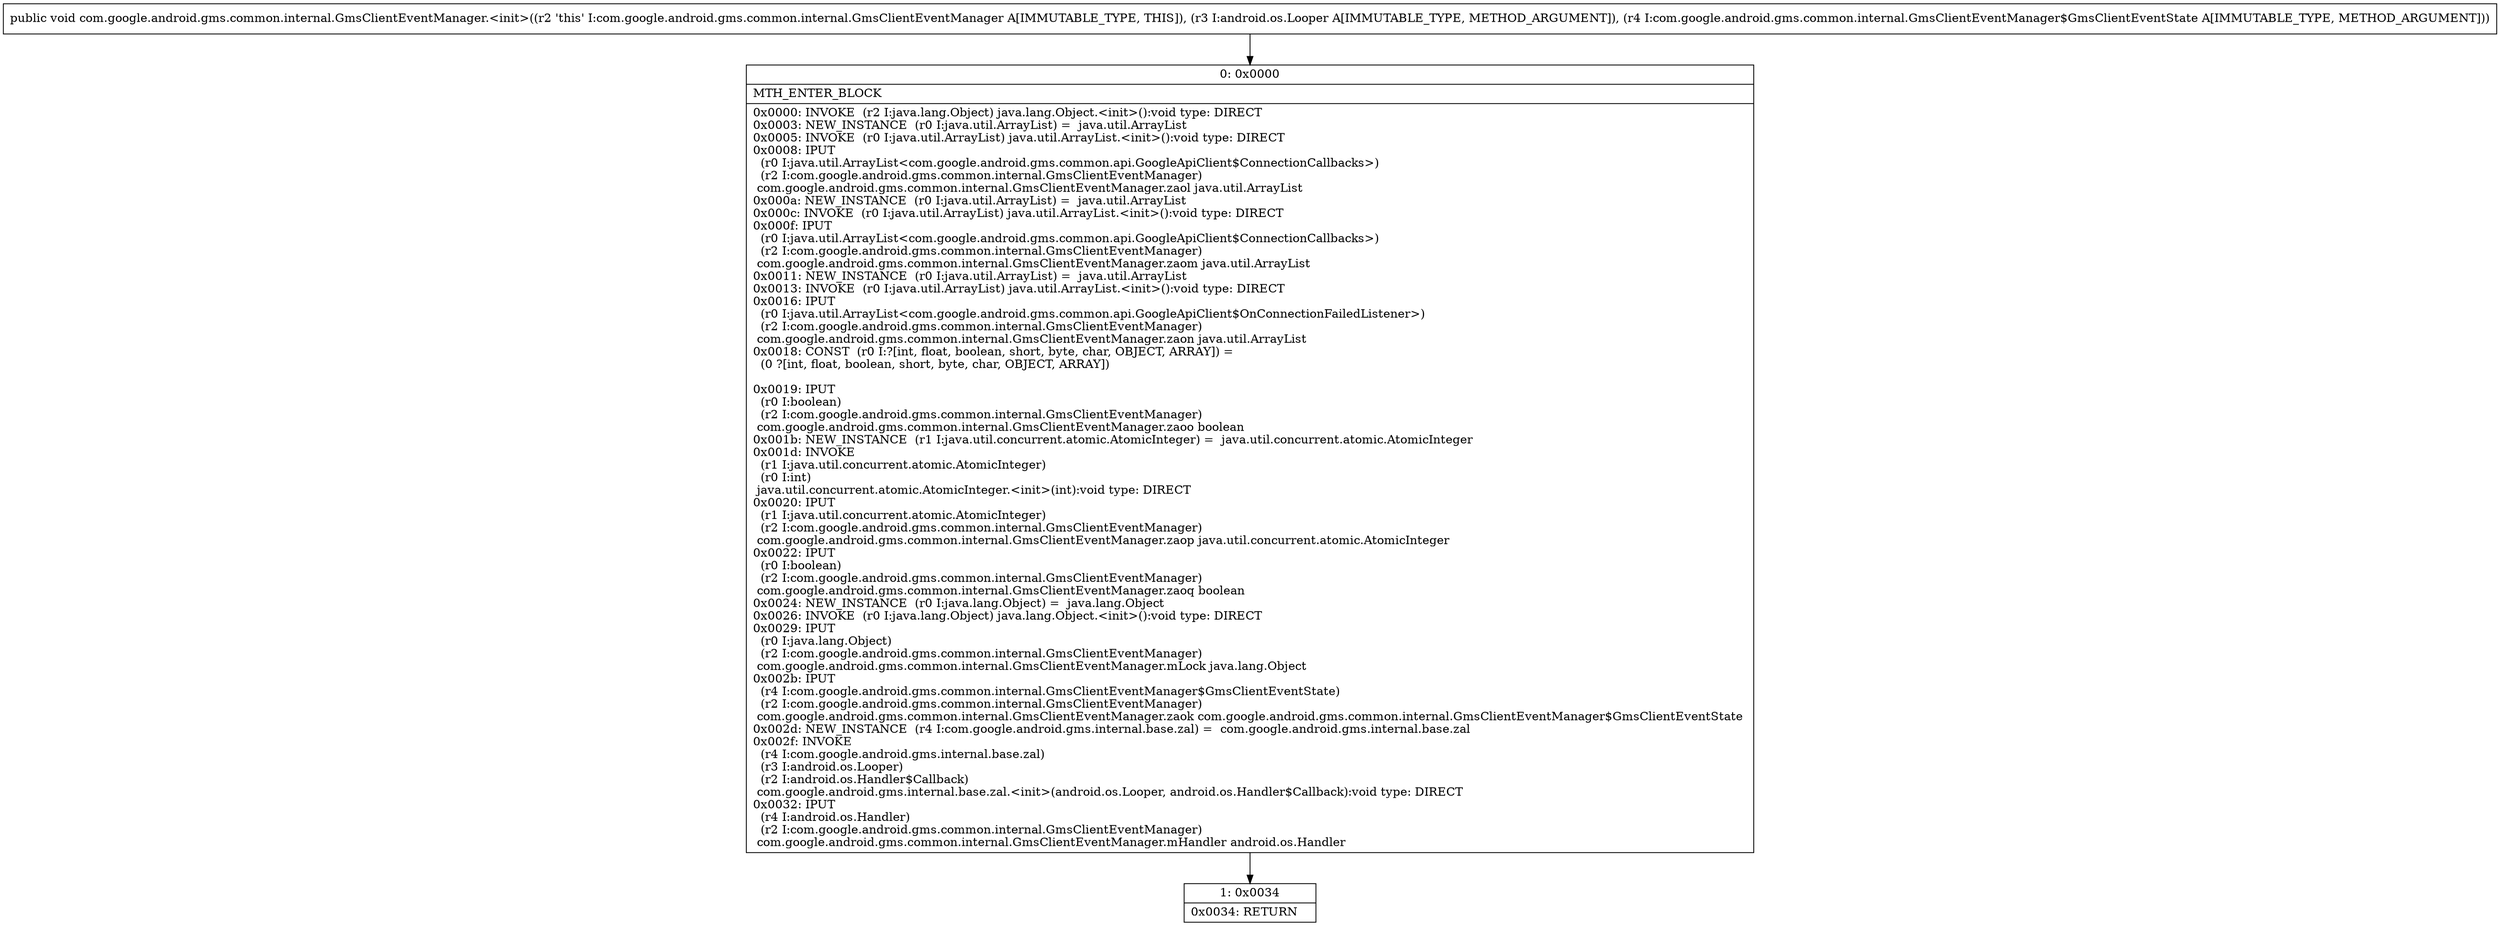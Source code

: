 digraph "CFG forcom.google.android.gms.common.internal.GmsClientEventManager.\<init\>(Landroid\/os\/Looper;Lcom\/google\/android\/gms\/common\/internal\/GmsClientEventManager$GmsClientEventState;)V" {
Node_0 [shape=record,label="{0\:\ 0x0000|MTH_ENTER_BLOCK\l|0x0000: INVOKE  (r2 I:java.lang.Object) java.lang.Object.\<init\>():void type: DIRECT \l0x0003: NEW_INSTANCE  (r0 I:java.util.ArrayList) =  java.util.ArrayList \l0x0005: INVOKE  (r0 I:java.util.ArrayList) java.util.ArrayList.\<init\>():void type: DIRECT \l0x0008: IPUT  \l  (r0 I:java.util.ArrayList\<com.google.android.gms.common.api.GoogleApiClient$ConnectionCallbacks\>)\l  (r2 I:com.google.android.gms.common.internal.GmsClientEventManager)\l com.google.android.gms.common.internal.GmsClientEventManager.zaol java.util.ArrayList \l0x000a: NEW_INSTANCE  (r0 I:java.util.ArrayList) =  java.util.ArrayList \l0x000c: INVOKE  (r0 I:java.util.ArrayList) java.util.ArrayList.\<init\>():void type: DIRECT \l0x000f: IPUT  \l  (r0 I:java.util.ArrayList\<com.google.android.gms.common.api.GoogleApiClient$ConnectionCallbacks\>)\l  (r2 I:com.google.android.gms.common.internal.GmsClientEventManager)\l com.google.android.gms.common.internal.GmsClientEventManager.zaom java.util.ArrayList \l0x0011: NEW_INSTANCE  (r0 I:java.util.ArrayList) =  java.util.ArrayList \l0x0013: INVOKE  (r0 I:java.util.ArrayList) java.util.ArrayList.\<init\>():void type: DIRECT \l0x0016: IPUT  \l  (r0 I:java.util.ArrayList\<com.google.android.gms.common.api.GoogleApiClient$OnConnectionFailedListener\>)\l  (r2 I:com.google.android.gms.common.internal.GmsClientEventManager)\l com.google.android.gms.common.internal.GmsClientEventManager.zaon java.util.ArrayList \l0x0018: CONST  (r0 I:?[int, float, boolean, short, byte, char, OBJECT, ARRAY]) = \l  (0 ?[int, float, boolean, short, byte, char, OBJECT, ARRAY])\l \l0x0019: IPUT  \l  (r0 I:boolean)\l  (r2 I:com.google.android.gms.common.internal.GmsClientEventManager)\l com.google.android.gms.common.internal.GmsClientEventManager.zaoo boolean \l0x001b: NEW_INSTANCE  (r1 I:java.util.concurrent.atomic.AtomicInteger) =  java.util.concurrent.atomic.AtomicInteger \l0x001d: INVOKE  \l  (r1 I:java.util.concurrent.atomic.AtomicInteger)\l  (r0 I:int)\l java.util.concurrent.atomic.AtomicInteger.\<init\>(int):void type: DIRECT \l0x0020: IPUT  \l  (r1 I:java.util.concurrent.atomic.AtomicInteger)\l  (r2 I:com.google.android.gms.common.internal.GmsClientEventManager)\l com.google.android.gms.common.internal.GmsClientEventManager.zaop java.util.concurrent.atomic.AtomicInteger \l0x0022: IPUT  \l  (r0 I:boolean)\l  (r2 I:com.google.android.gms.common.internal.GmsClientEventManager)\l com.google.android.gms.common.internal.GmsClientEventManager.zaoq boolean \l0x0024: NEW_INSTANCE  (r0 I:java.lang.Object) =  java.lang.Object \l0x0026: INVOKE  (r0 I:java.lang.Object) java.lang.Object.\<init\>():void type: DIRECT \l0x0029: IPUT  \l  (r0 I:java.lang.Object)\l  (r2 I:com.google.android.gms.common.internal.GmsClientEventManager)\l com.google.android.gms.common.internal.GmsClientEventManager.mLock java.lang.Object \l0x002b: IPUT  \l  (r4 I:com.google.android.gms.common.internal.GmsClientEventManager$GmsClientEventState)\l  (r2 I:com.google.android.gms.common.internal.GmsClientEventManager)\l com.google.android.gms.common.internal.GmsClientEventManager.zaok com.google.android.gms.common.internal.GmsClientEventManager$GmsClientEventState \l0x002d: NEW_INSTANCE  (r4 I:com.google.android.gms.internal.base.zal) =  com.google.android.gms.internal.base.zal \l0x002f: INVOKE  \l  (r4 I:com.google.android.gms.internal.base.zal)\l  (r3 I:android.os.Looper)\l  (r2 I:android.os.Handler$Callback)\l com.google.android.gms.internal.base.zal.\<init\>(android.os.Looper, android.os.Handler$Callback):void type: DIRECT \l0x0032: IPUT  \l  (r4 I:android.os.Handler)\l  (r2 I:com.google.android.gms.common.internal.GmsClientEventManager)\l com.google.android.gms.common.internal.GmsClientEventManager.mHandler android.os.Handler \l}"];
Node_1 [shape=record,label="{1\:\ 0x0034|0x0034: RETURN   \l}"];
MethodNode[shape=record,label="{public void com.google.android.gms.common.internal.GmsClientEventManager.\<init\>((r2 'this' I:com.google.android.gms.common.internal.GmsClientEventManager A[IMMUTABLE_TYPE, THIS]), (r3 I:android.os.Looper A[IMMUTABLE_TYPE, METHOD_ARGUMENT]), (r4 I:com.google.android.gms.common.internal.GmsClientEventManager$GmsClientEventState A[IMMUTABLE_TYPE, METHOD_ARGUMENT])) }"];
MethodNode -> Node_0;
Node_0 -> Node_1;
}

